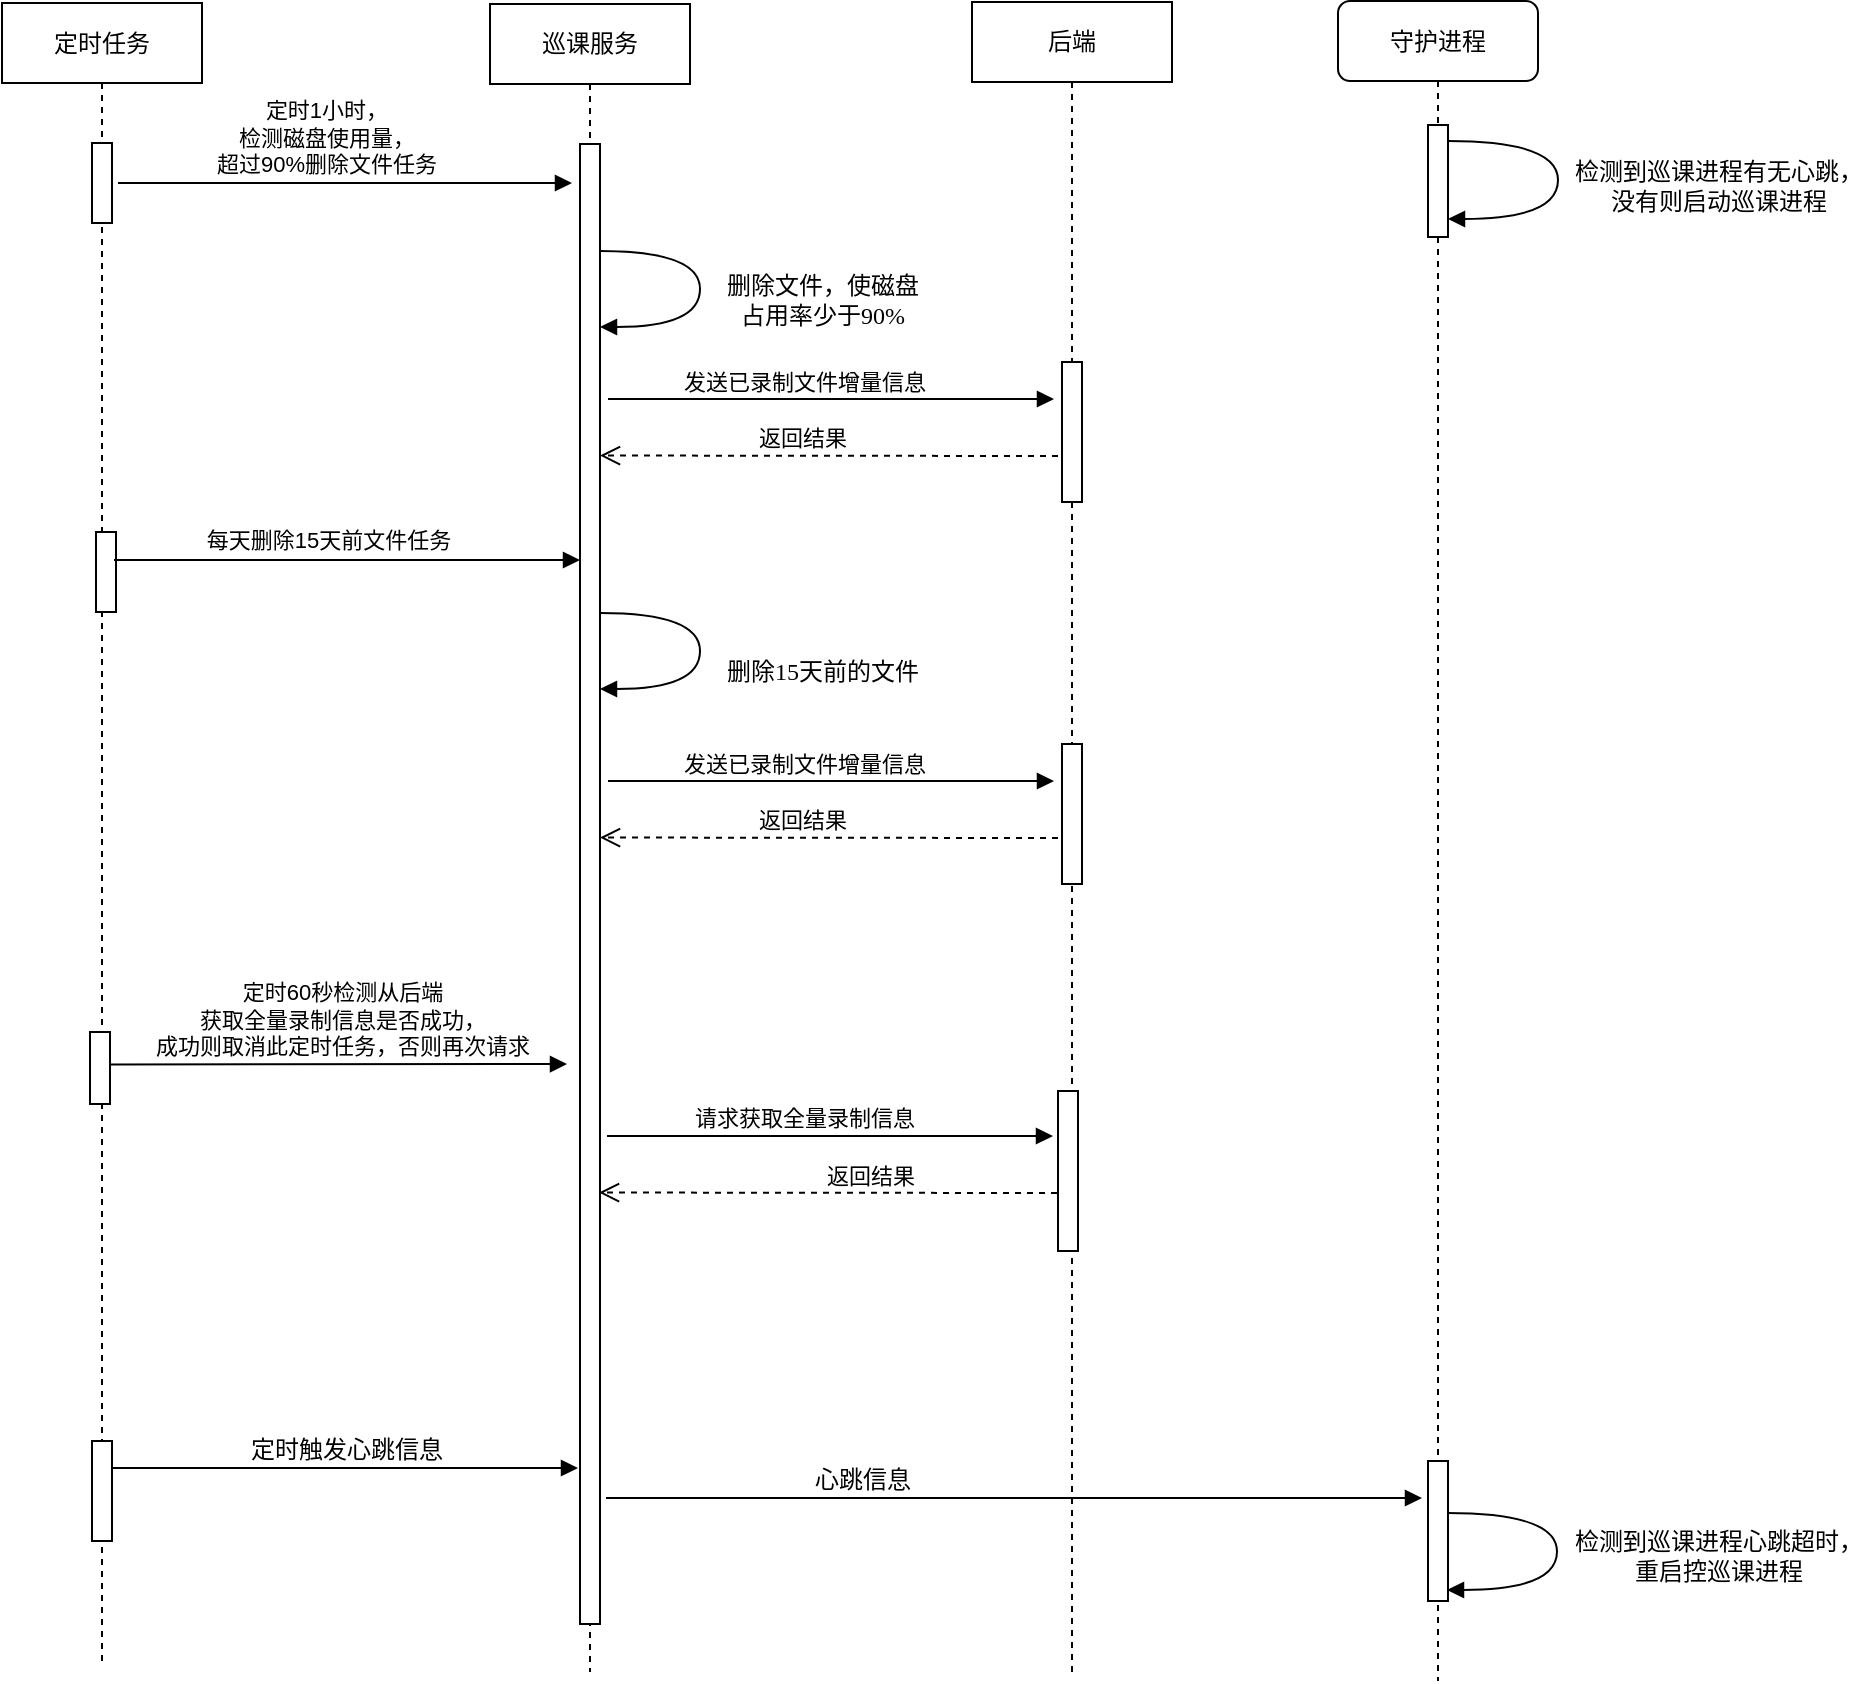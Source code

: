 <mxfile version="10.7.1" type="github"><diagram name="Page-1" id="13e1069c-82ec-6db2-03f1-153e76fe0fe0"><mxGraphModel dx="1646" dy="3321" grid="1" gridSize="10" guides="1" tooltips="1" connect="1" arrows="1" fold="1" page="1" pageScale="1" pageWidth="1100" pageHeight="850" background="#ffffff" math="0" shadow="0"><root><mxCell id="0"/><mxCell id="1" parent="0"/><mxCell id="mrcYyzupF4MPomptu69P-3" value="巡课服务" style="shape=umlLifeline;perimeter=lifelinePerimeter;whiteSpace=wrap;html=1;container=1;collapsible=0;recursiveResize=0;outlineConnect=0;" parent="1" vertex="1"><mxGeometry x="254" y="-2544" width="100" height="834" as="geometry"/></mxCell><mxCell id="mrcYyzupF4MPomptu69P-4" value="" style="html=1;points=[];perimeter=orthogonalPerimeter;" parent="mrcYyzupF4MPomptu69P-3" vertex="1"><mxGeometry x="45" y="70" width="10" height="740" as="geometry"/></mxCell><mxCell id="mrcYyzupF4MPomptu69P-5" value="定时任务" style="shape=umlLifeline;perimeter=lifelinePerimeter;whiteSpace=wrap;html=1;container=1;collapsible=0;recursiveResize=0;outlineConnect=0;" parent="1" vertex="1"><mxGeometry x="10" y="-2544.5" width="100" height="829" as="geometry"/></mxCell><mxCell id="mrcYyzupF4MPomptu69P-7" value="" style="html=1;points=[];perimeter=orthogonalPerimeter;" parent="mrcYyzupF4MPomptu69P-5" vertex="1"><mxGeometry x="44" y="514.5" width="10" height="36" as="geometry"/></mxCell><mxCell id="mrcYyzupF4MPomptu69P-10" value="" style="html=1;points=[];perimeter=orthogonalPerimeter;" parent="mrcYyzupF4MPomptu69P-5" vertex="1"><mxGeometry x="45" y="70" width="10" height="40" as="geometry"/></mxCell><mxCell id="mrcYyzupF4MPomptu69P-45" value="" style="html=1;points=[];perimeter=orthogonalPerimeter;" parent="mrcYyzupF4MPomptu69P-5" vertex="1"><mxGeometry x="47" y="264.5" width="10" height="40" as="geometry"/></mxCell><mxCell id="BQ8IsQTFF4wp2aQPPh-4-22" value="" style="html=1;points=[];perimeter=orthogonalPerimeter;rounded=0;shadow=0;comic=0;labelBackgroundColor=none;strokeColor=#000000;strokeWidth=1;fillColor=#FFFFFF;fontFamily=Verdana;fontSize=12;fontColor=#000000;align=center;" parent="mrcYyzupF4MPomptu69P-5" vertex="1"><mxGeometry x="45" y="719" width="10" height="50" as="geometry"/></mxCell><mxCell id="mrcYyzupF4MPomptu69P-32" value="&lt;div&gt;定时60秒检测从后端&lt;/div&gt;&lt;div&gt;获取全量录制信息是否成功，&lt;/div&gt;&lt;div&gt;成功则取消此定时任务，否则再次请求&lt;br&gt;&lt;/div&gt;" style="html=1;verticalAlign=bottom;endArrow=block;" parent="1" edge="1"><mxGeometry x="0.018" width="80" relative="1" as="geometry"><mxPoint x="63.5" y="-2013.735" as="sourcePoint"/><mxPoint x="292.5" y="-2014" as="targetPoint"/><mxPoint as="offset"/></mxGeometry></mxCell><mxCell id="mrcYyzupF4MPomptu69P-44" value="&lt;div&gt;定时1小时，&lt;/div&gt;&lt;div&gt;检测磁盘使用量，&lt;/div&gt;&lt;div&gt;超过90%删除文件任务&lt;/div&gt;" style="html=1;verticalAlign=bottom;endArrow=block;" parent="1" edge="1"><mxGeometry x="-0.084" y="1" width="80" relative="1" as="geometry"><mxPoint x="68" y="-2454.5" as="sourcePoint"/><mxPoint x="295" y="-2454.5" as="targetPoint"/><mxPoint as="offset"/></mxGeometry></mxCell><mxCell id="mrcYyzupF4MPomptu69P-49" value="后端" style="shape=umlLifeline;perimeter=lifelinePerimeter;whiteSpace=wrap;html=1;container=1;collapsible=0;recursiveResize=0;outlineConnect=0;" parent="1" vertex="1"><mxGeometry x="495" y="-2545" width="100" height="835" as="geometry"/></mxCell><mxCell id="mrcYyzupF4MPomptu69P-52" value="" style="html=1;points=[];perimeter=orthogonalPerimeter;" parent="mrcYyzupF4MPomptu69P-49" vertex="1"><mxGeometry x="43" y="544.5" width="10" height="80" as="geometry"/></mxCell><mxCell id="PBnx-MKsWf-9Wa6Ca_HM-1" value="" style="html=1;points=[];perimeter=orthogonalPerimeter;" vertex="1" parent="mrcYyzupF4MPomptu69P-49"><mxGeometry x="45" y="180" width="10" height="70" as="geometry"/></mxCell><mxCell id="mrcYyzupF4MPomptu69P-47" value="&lt;div&gt;每天删除15天前文件任务&lt;/div&gt;" style="html=1;verticalAlign=bottom;endArrow=block;entryX=0.9;entryY=0.233;entryDx=0;entryDy=0;entryPerimeter=0;" parent="1" edge="1"><mxGeometry x="-0.084" y="1" width="80" relative="1" as="geometry"><mxPoint x="66" y="-2266" as="sourcePoint"/><mxPoint x="299" y="-2266" as="targetPoint"/><mxPoint as="offset"/></mxGeometry></mxCell><mxCell id="BQ8IsQTFF4wp2aQPPh-4-1" value="请求获取全量录制信息" style="html=1;verticalAlign=bottom;endArrow=block;" parent="1" edge="1"><mxGeometry x="-0.12" width="80" relative="1" as="geometry"><mxPoint x="312.5" y="-1978" as="sourcePoint"/><mxPoint x="535.5" y="-1978" as="targetPoint"/><mxPoint as="offset"/></mxGeometry></mxCell><mxCell id="BQ8IsQTFF4wp2aQPPh-4-2" value="返回结果" style="html=1;verticalAlign=bottom;endArrow=open;dashed=1;endSize=8;" parent="1" edge="1"><mxGeometry x="-0.184" y="1" relative="1" as="geometry"><mxPoint x="537.5" y="-1949.5" as="sourcePoint"/><mxPoint x="308.5" y="-1949.735" as="targetPoint"/><Array as="points"/><mxPoint as="offset"/></mxGeometry></mxCell><mxCell id="BQ8IsQTFF4wp2aQPPh-4-14" value="&lt;div&gt;删除文件，使磁盘&lt;/div&gt;&lt;div&gt;占用率少于90%&lt;/div&gt;" style="html=1;verticalAlign=bottom;endArrow=block;labelBackgroundColor=none;fontFamily=Verdana;fontSize=12;elbow=vertical;edgeStyle=orthogonalEdgeStyle;curved=1;entryX=1;entryY=0.286;entryPerimeter=0;" parent="1" edge="1"><mxGeometry x="0.286" y="61" relative="1" as="geometry"><mxPoint x="309" y="-2420.5" as="sourcePoint"/><mxPoint x="309" y="-2382.5" as="targetPoint"/><Array as="points"><mxPoint x="359" y="-2420.735"/><mxPoint x="359" y="-2382.735"/></Array><mxPoint x="61" y="-58" as="offset"/></mxGeometry></mxCell><mxCell id="BQ8IsQTFF4wp2aQPPh-4-15" value="删除15天前的文件" style="html=1;verticalAlign=bottom;endArrow=block;labelBackgroundColor=none;fontFamily=Verdana;fontSize=12;elbow=vertical;edgeStyle=orthogonalEdgeStyle;curved=1;entryX=1;entryY=0.286;entryPerimeter=0;" parent="1" edge="1"><mxGeometry x="0.286" y="-61" relative="1" as="geometry"><mxPoint x="309" y="-2239.5" as="sourcePoint"/><mxPoint x="309" y="-2201.5" as="targetPoint"/><Array as="points"><mxPoint x="359" y="-2239.735"/><mxPoint x="359" y="-2201.735"/></Array><mxPoint x="61" y="61" as="offset"/></mxGeometry></mxCell><mxCell id="BQ8IsQTFF4wp2aQPPh-4-23" value="守护进程" style="shape=umlLifeline;perimeter=lifelinePerimeter;whiteSpace=wrap;html=1;container=1;collapsible=0;recursiveResize=0;outlineConnect=0;rounded=1;shadow=0;comic=0;labelBackgroundColor=none;strokeColor=#000000;strokeWidth=1;fillColor=#FFFFFF;fontFamily=Verdana;fontSize=12;fontColor=#000000;align=center;" parent="1" vertex="1"><mxGeometry x="678" y="-2545.5" width="100" height="840" as="geometry"/></mxCell><mxCell id="BQ8IsQTFF4wp2aQPPh-4-24" value="" style="html=1;points=[];perimeter=orthogonalPerimeter;rounded=0;shadow=0;comic=0;labelBackgroundColor=none;strokeColor=#000000;strokeWidth=1;fillColor=#FFFFFF;fontFamily=Verdana;fontSize=12;fontColor=#000000;align=center;" parent="BQ8IsQTFF4wp2aQPPh-4-23" vertex="1"><mxGeometry x="45" y="62" width="10" height="56" as="geometry"/></mxCell><mxCell id="BQ8IsQTFF4wp2aQPPh-4-27" value="&lt;div&gt;检测到巡课进程有无心跳，&lt;/div&gt;&lt;div&gt;没有则启动巡课进程&lt;/div&gt;" style="html=1;verticalAlign=bottom;endArrow=block;labelBackgroundColor=none;fontFamily=Verdana;fontSize=12;elbow=vertical;edgeStyle=orthogonalEdgeStyle;curved=1;exitX=1;exitY=0.51;exitPerimeter=0;exitDx=0;exitDy=0;" parent="BQ8IsQTFF4wp2aQPPh-4-23" edge="1"><mxGeometry x="0.262" y="-80" relative="1" as="geometry"><mxPoint x="55" y="70" as="sourcePoint"/><mxPoint x="55" y="109" as="targetPoint"/><Array as="points"><mxPoint x="110" y="70"/><mxPoint x="110" y="109"/></Array><mxPoint x="80" y="80" as="offset"/></mxGeometry></mxCell><mxCell id="BQ8IsQTFF4wp2aQPPh-4-29" value="" style="html=1;points=[];perimeter=orthogonalPerimeter;" parent="BQ8IsQTFF4wp2aQPPh-4-23" vertex="1"><mxGeometry x="45" y="730" width="10" height="70" as="geometry"/></mxCell><mxCell id="BQ8IsQTFF4wp2aQPPh-4-28" value="定时触发心跳信息" style="html=1;verticalAlign=bottom;endArrow=block;labelBackgroundColor=none;fontFamily=Verdana;fontSize=12;edgeStyle=elbowEdgeStyle;elbow=vertical;" parent="1" edge="1"><mxGeometry relative="1" as="geometry"><mxPoint x="65" y="-1812" as="sourcePoint"/><Array as="points"><mxPoint x="70" y="-1812"/></Array><mxPoint x="298" y="-1812" as="targetPoint"/></mxGeometry></mxCell><mxCell id="BQ8IsQTFF4wp2aQPPh-4-30" value="心跳信息" style="html=1;verticalAlign=bottom;endArrow=block;labelBackgroundColor=none;fontFamily=Verdana;fontSize=12;edgeStyle=elbowEdgeStyle;elbow=vertical;" parent="1" edge="1"><mxGeometry x="-0.372" relative="1" as="geometry"><mxPoint x="312" y="-1797" as="sourcePoint"/><Array as="points"><mxPoint x="317" y="-1797"/></Array><mxPoint x="720" y="-1797" as="targetPoint"/><mxPoint as="offset"/></mxGeometry></mxCell><mxCell id="BQ8IsQTFF4wp2aQPPh-4-26" value="&lt;div&gt;检测到巡课进程心跳超时，&lt;/div&gt;&lt;div&gt;重启控巡课进程&lt;/div&gt;" style="html=1;verticalAlign=bottom;endArrow=block;labelBackgroundColor=none;fontFamily=Verdana;fontSize=12;elbow=vertical;edgeStyle=orthogonalEdgeStyle;curved=1;exitX=1;exitY=0.51;exitPerimeter=0;exitDx=0;exitDy=0;" parent="1" edge="1"><mxGeometry x="0.262" y="-80" relative="1" as="geometry"><mxPoint x="732.5" y="-1789.5" as="sourcePoint"/><mxPoint x="732.5" y="-1751" as="targetPoint"/><Array as="points"><mxPoint x="787.5" y="-1790"/><mxPoint x="787.5" y="-1751"/></Array><mxPoint x="80" y="80" as="offset"/></mxGeometry></mxCell><mxCell id="PBnx-MKsWf-9Wa6Ca_HM-2" value="发送已录制文件增量信息" style="html=1;verticalAlign=bottom;endArrow=block;" edge="1" parent="1"><mxGeometry x="-0.12" width="80" relative="1" as="geometry"><mxPoint x="313" y="-2346.5" as="sourcePoint"/><mxPoint x="536" y="-2346.5" as="targetPoint"/><mxPoint as="offset"/></mxGeometry></mxCell><mxCell id="PBnx-MKsWf-9Wa6Ca_HM-3" value="返回结果" style="html=1;verticalAlign=bottom;endArrow=open;dashed=1;endSize=8;" edge="1" parent="1"><mxGeometry x="0.118" relative="1" as="geometry"><mxPoint x="538" y="-2318" as="sourcePoint"/><mxPoint x="309" y="-2318.235" as="targetPoint"/><Array as="points"/><mxPoint as="offset"/></mxGeometry></mxCell><mxCell id="PBnx-MKsWf-9Wa6Ca_HM-4" value="" style="html=1;points=[];perimeter=orthogonalPerimeter;" vertex="1" parent="1"><mxGeometry x="540" y="-2174" width="10" height="70" as="geometry"/></mxCell><mxCell id="PBnx-MKsWf-9Wa6Ca_HM-5" value="发送已录制文件增量信息" style="html=1;verticalAlign=bottom;endArrow=block;" edge="1" parent="1"><mxGeometry x="-0.12" width="80" relative="1" as="geometry"><mxPoint x="313" y="-2155.5" as="sourcePoint"/><mxPoint x="536" y="-2155.5" as="targetPoint"/><mxPoint as="offset"/></mxGeometry></mxCell><mxCell id="PBnx-MKsWf-9Wa6Ca_HM-6" value="返回结果" style="html=1;verticalAlign=bottom;endArrow=open;dashed=1;endSize=8;" edge="1" parent="1"><mxGeometry x="0.118" relative="1" as="geometry"><mxPoint x="538" y="-2127" as="sourcePoint"/><mxPoint x="309" y="-2127.235" as="targetPoint"/><Array as="points"/><mxPoint as="offset"/></mxGeometry></mxCell></root></mxGraphModel></diagram></mxfile>
